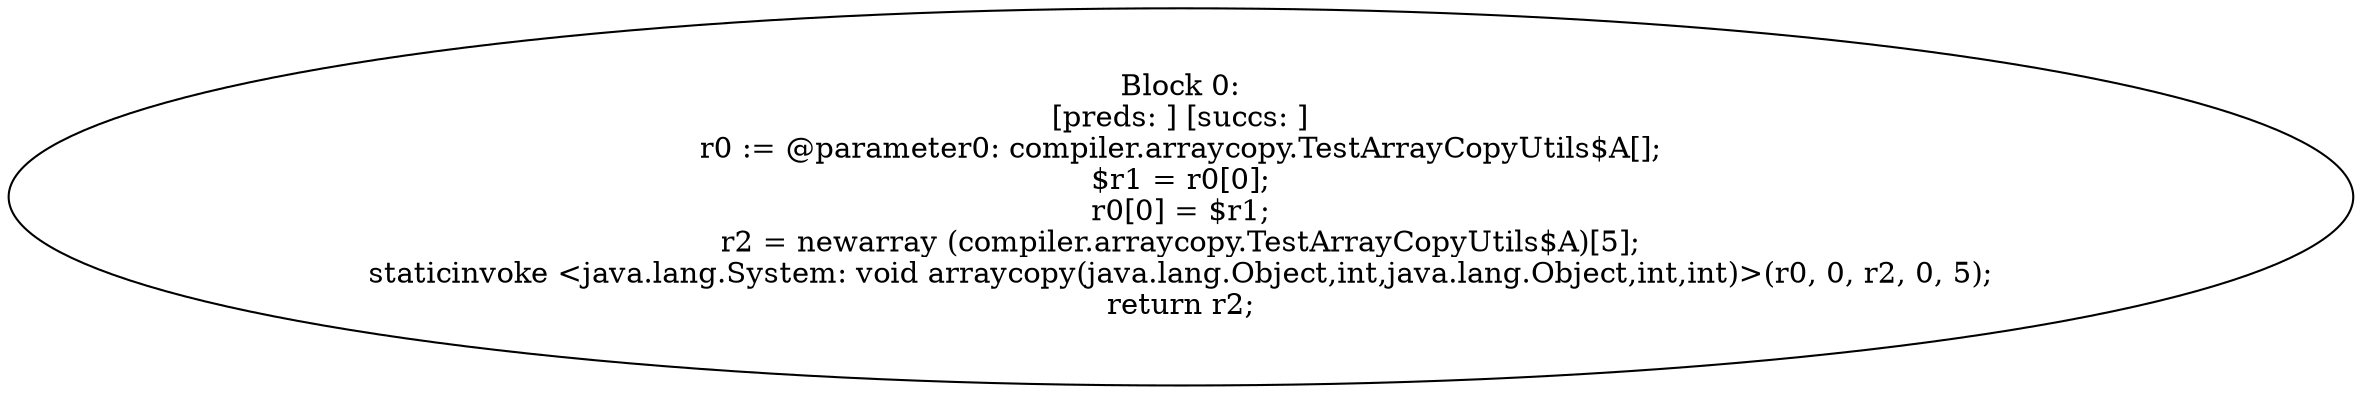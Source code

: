 digraph "unitGraph" {
    "Block 0:
[preds: ] [succs: ]
r0 := @parameter0: compiler.arraycopy.TestArrayCopyUtils$A[];
$r1 = r0[0];
r0[0] = $r1;
r2 = newarray (compiler.arraycopy.TestArrayCopyUtils$A)[5];
staticinvoke <java.lang.System: void arraycopy(java.lang.Object,int,java.lang.Object,int,int)>(r0, 0, r2, 0, 5);
return r2;
"
}
